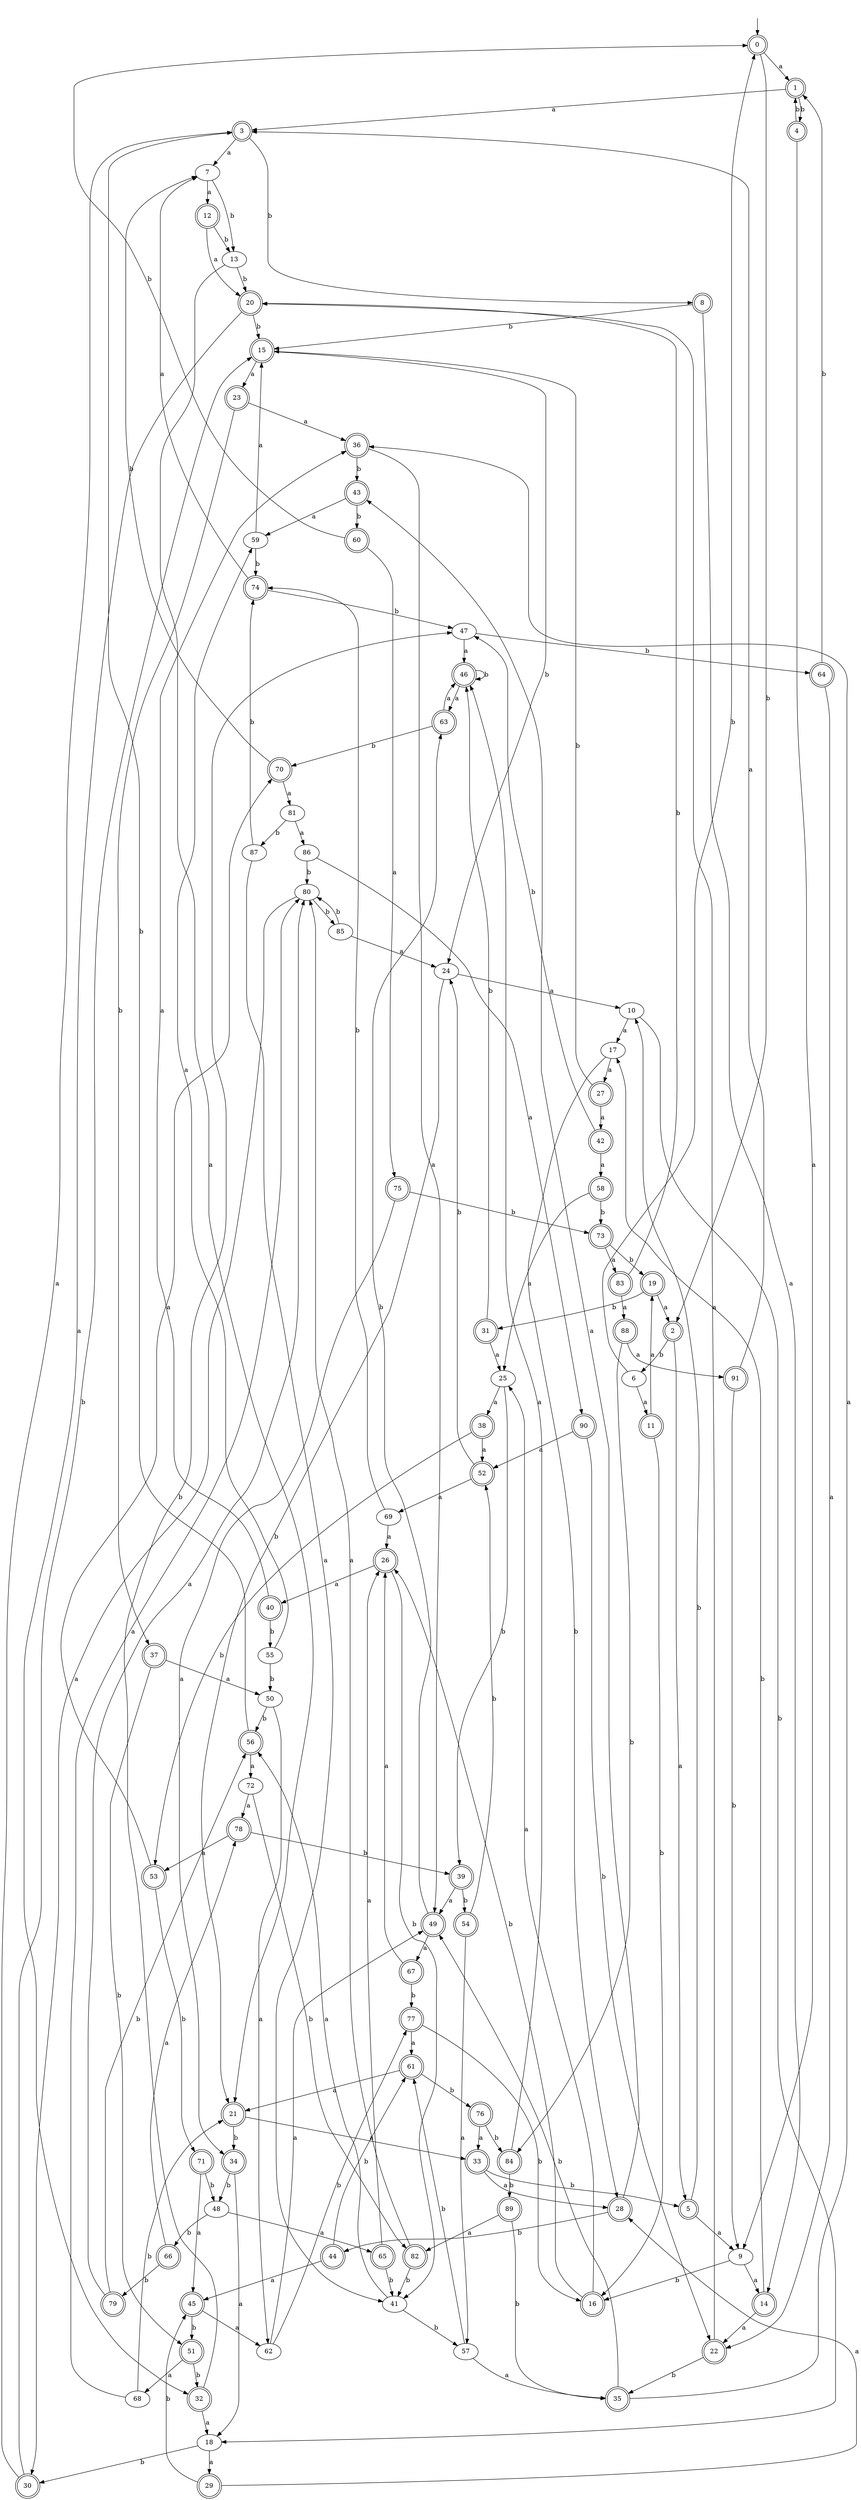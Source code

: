 digraph RandomDFA {
  __start0 [label="", shape=none];
  __start0 -> 0 [label=""];
  0 [shape=circle] [shape=doublecircle]
  0 -> 1 [label="a"]
  0 -> 2 [label="b"]
  1 [shape=doublecircle]
  1 -> 3 [label="a"]
  1 -> 4 [label="b"]
  2 [shape=doublecircle]
  2 -> 5 [label="a"]
  2 -> 6 [label="b"]
  3 [shape=doublecircle]
  3 -> 7 [label="a"]
  3 -> 8 [label="b"]
  4 [shape=doublecircle]
  4 -> 9 [label="a"]
  4 -> 1 [label="b"]
  5 [shape=doublecircle]
  5 -> 9 [label="a"]
  5 -> 10 [label="b"]
  6
  6 -> 11 [label="a"]
  6 -> 0 [label="b"]
  7
  7 -> 12 [label="a"]
  7 -> 13 [label="b"]
  8 [shape=doublecircle]
  8 -> 14 [label="a"]
  8 -> 15 [label="b"]
  9
  9 -> 14 [label="a"]
  9 -> 16 [label="b"]
  10
  10 -> 17 [label="a"]
  10 -> 18 [label="b"]
  11 [shape=doublecircle]
  11 -> 19 [label="a"]
  11 -> 16 [label="b"]
  12 [shape=doublecircle]
  12 -> 20 [label="a"]
  12 -> 13 [label="b"]
  13
  13 -> 21 [label="a"]
  13 -> 20 [label="b"]
  14 [shape=doublecircle]
  14 -> 22 [label="a"]
  14 -> 17 [label="b"]
  15 [shape=doublecircle]
  15 -> 23 [label="a"]
  15 -> 24 [label="b"]
  16 [shape=doublecircle]
  16 -> 25 [label="a"]
  16 -> 26 [label="b"]
  17
  17 -> 27 [label="a"]
  17 -> 28 [label="b"]
  18
  18 -> 29 [label="a"]
  18 -> 30 [label="b"]
  19 [shape=doublecircle]
  19 -> 2 [label="a"]
  19 -> 31 [label="b"]
  20 [shape=doublecircle]
  20 -> 32 [label="a"]
  20 -> 15 [label="b"]
  21 [shape=doublecircle]
  21 -> 33 [label="a"]
  21 -> 34 [label="b"]
  22 [shape=doublecircle]
  22 -> 20 [label="a"]
  22 -> 35 [label="b"]
  23 [shape=doublecircle]
  23 -> 36 [label="a"]
  23 -> 37 [label="b"]
  24
  24 -> 10 [label="a"]
  24 -> 21 [label="b"]
  25
  25 -> 38 [label="a"]
  25 -> 39 [label="b"]
  26 [shape=doublecircle]
  26 -> 40 [label="a"]
  26 -> 41 [label="b"]
  27 [shape=doublecircle]
  27 -> 42 [label="a"]
  27 -> 15 [label="b"]
  28 [shape=doublecircle]
  28 -> 43 [label="a"]
  28 -> 44 [label="b"]
  29 [shape=doublecircle]
  29 -> 28 [label="a"]
  29 -> 45 [label="b"]
  30 [shape=doublecircle]
  30 -> 3 [label="a"]
  30 -> 15 [label="b"]
  31 [shape=doublecircle]
  31 -> 25 [label="a"]
  31 -> 46 [label="b"]
  32 [shape=doublecircle]
  32 -> 18 [label="a"]
  32 -> 47 [label="b"]
  33 [shape=doublecircle]
  33 -> 28 [label="a"]
  33 -> 5 [label="b"]
  34 [shape=doublecircle]
  34 -> 18 [label="a"]
  34 -> 48 [label="b"]
  35 [shape=doublecircle]
  35 -> 36 [label="a"]
  35 -> 49 [label="b"]
  36 [shape=doublecircle]
  36 -> 49 [label="a"]
  36 -> 43 [label="b"]
  37 [shape=doublecircle]
  37 -> 50 [label="a"]
  37 -> 51 [label="b"]
  38 [shape=doublecircle]
  38 -> 52 [label="a"]
  38 -> 53 [label="b"]
  39 [shape=doublecircle]
  39 -> 49 [label="a"]
  39 -> 54 [label="b"]
  40 [shape=doublecircle]
  40 -> 36 [label="a"]
  40 -> 55 [label="b"]
  41
  41 -> 56 [label="a"]
  41 -> 57 [label="b"]
  42 [shape=doublecircle]
  42 -> 58 [label="a"]
  42 -> 47 [label="b"]
  43 [shape=doublecircle]
  43 -> 59 [label="a"]
  43 -> 60 [label="b"]
  44 [shape=doublecircle]
  44 -> 45 [label="a"]
  44 -> 61 [label="b"]
  45 [shape=doublecircle]
  45 -> 62 [label="a"]
  45 -> 51 [label="b"]
  46 [shape=doublecircle]
  46 -> 63 [label="a"]
  46 -> 46 [label="b"]
  47
  47 -> 46 [label="a"]
  47 -> 64 [label="b"]
  48
  48 -> 65 [label="a"]
  48 -> 66 [label="b"]
  49 [shape=doublecircle]
  49 -> 67 [label="a"]
  49 -> 63 [label="b"]
  50
  50 -> 62 [label="a"]
  50 -> 56 [label="b"]
  51 [shape=doublecircle]
  51 -> 68 [label="a"]
  51 -> 32 [label="b"]
  52 [shape=doublecircle]
  52 -> 69 [label="a"]
  52 -> 24 [label="b"]
  53 [shape=doublecircle]
  53 -> 70 [label="a"]
  53 -> 71 [label="b"]
  54 [shape=doublecircle]
  54 -> 57 [label="a"]
  54 -> 52 [label="b"]
  55
  55 -> 59 [label="a"]
  55 -> 50 [label="b"]
  56 [shape=doublecircle]
  56 -> 72 [label="a"]
  56 -> 3 [label="b"]
  57
  57 -> 35 [label="a"]
  57 -> 61 [label="b"]
  58 [shape=doublecircle]
  58 -> 25 [label="a"]
  58 -> 73 [label="b"]
  59
  59 -> 15 [label="a"]
  59 -> 74 [label="b"]
  60 [shape=doublecircle]
  60 -> 75 [label="a"]
  60 -> 0 [label="b"]
  61 [shape=doublecircle]
  61 -> 21 [label="a"]
  61 -> 76 [label="b"]
  62
  62 -> 49 [label="a"]
  62 -> 77 [label="b"]
  63 [shape=doublecircle]
  63 -> 46 [label="a"]
  63 -> 70 [label="b"]
  64 [shape=doublecircle]
  64 -> 22 [label="a"]
  64 -> 1 [label="b"]
  65 [shape=doublecircle]
  65 -> 26 [label="a"]
  65 -> 41 [label="b"]
  66 [shape=doublecircle]
  66 -> 78 [label="a"]
  66 -> 79 [label="b"]
  67 [shape=doublecircle]
  67 -> 26 [label="a"]
  67 -> 77 [label="b"]
  68
  68 -> 80 [label="a"]
  68 -> 21 [label="b"]
  69
  69 -> 26 [label="a"]
  69 -> 74 [label="b"]
  70 [shape=doublecircle]
  70 -> 81 [label="a"]
  70 -> 7 [label="b"]
  71 [shape=doublecircle]
  71 -> 45 [label="a"]
  71 -> 48 [label="b"]
  72
  72 -> 78 [label="a"]
  72 -> 82 [label="b"]
  73 [shape=doublecircle]
  73 -> 83 [label="a"]
  73 -> 19 [label="b"]
  74 [shape=doublecircle]
  74 -> 7 [label="a"]
  74 -> 47 [label="b"]
  75 [shape=doublecircle]
  75 -> 34 [label="a"]
  75 -> 73 [label="b"]
  76 [shape=doublecircle]
  76 -> 33 [label="a"]
  76 -> 84 [label="b"]
  77 [shape=doublecircle]
  77 -> 61 [label="a"]
  77 -> 16 [label="b"]
  78 [shape=doublecircle]
  78 -> 53 [label="a"]
  78 -> 39 [label="b"]
  79 [shape=doublecircle]
  79 -> 80 [label="a"]
  79 -> 56 [label="b"]
  80
  80 -> 30 [label="a"]
  80 -> 85 [label="b"]
  81
  81 -> 86 [label="a"]
  81 -> 87 [label="b"]
  82 [shape=doublecircle]
  82 -> 80 [label="a"]
  82 -> 41 [label="b"]
  83 [shape=doublecircle]
  83 -> 88 [label="a"]
  83 -> 20 [label="b"]
  84 [shape=doublecircle]
  84 -> 46 [label="a"]
  84 -> 89 [label="b"]
  85
  85 -> 24 [label="a"]
  85 -> 80 [label="b"]
  86
  86 -> 90 [label="a"]
  86 -> 80 [label="b"]
  87
  87 -> 41 [label="a"]
  87 -> 74 [label="b"]
  88 [shape=doublecircle]
  88 -> 91 [label="a"]
  88 -> 84 [label="b"]
  89 [shape=doublecircle]
  89 -> 82 [label="a"]
  89 -> 35 [label="b"]
  90 [shape=doublecircle]
  90 -> 52 [label="a"]
  90 -> 22 [label="b"]
  91 [shape=doublecircle]
  91 -> 3 [label="a"]
  91 -> 9 [label="b"]
}
